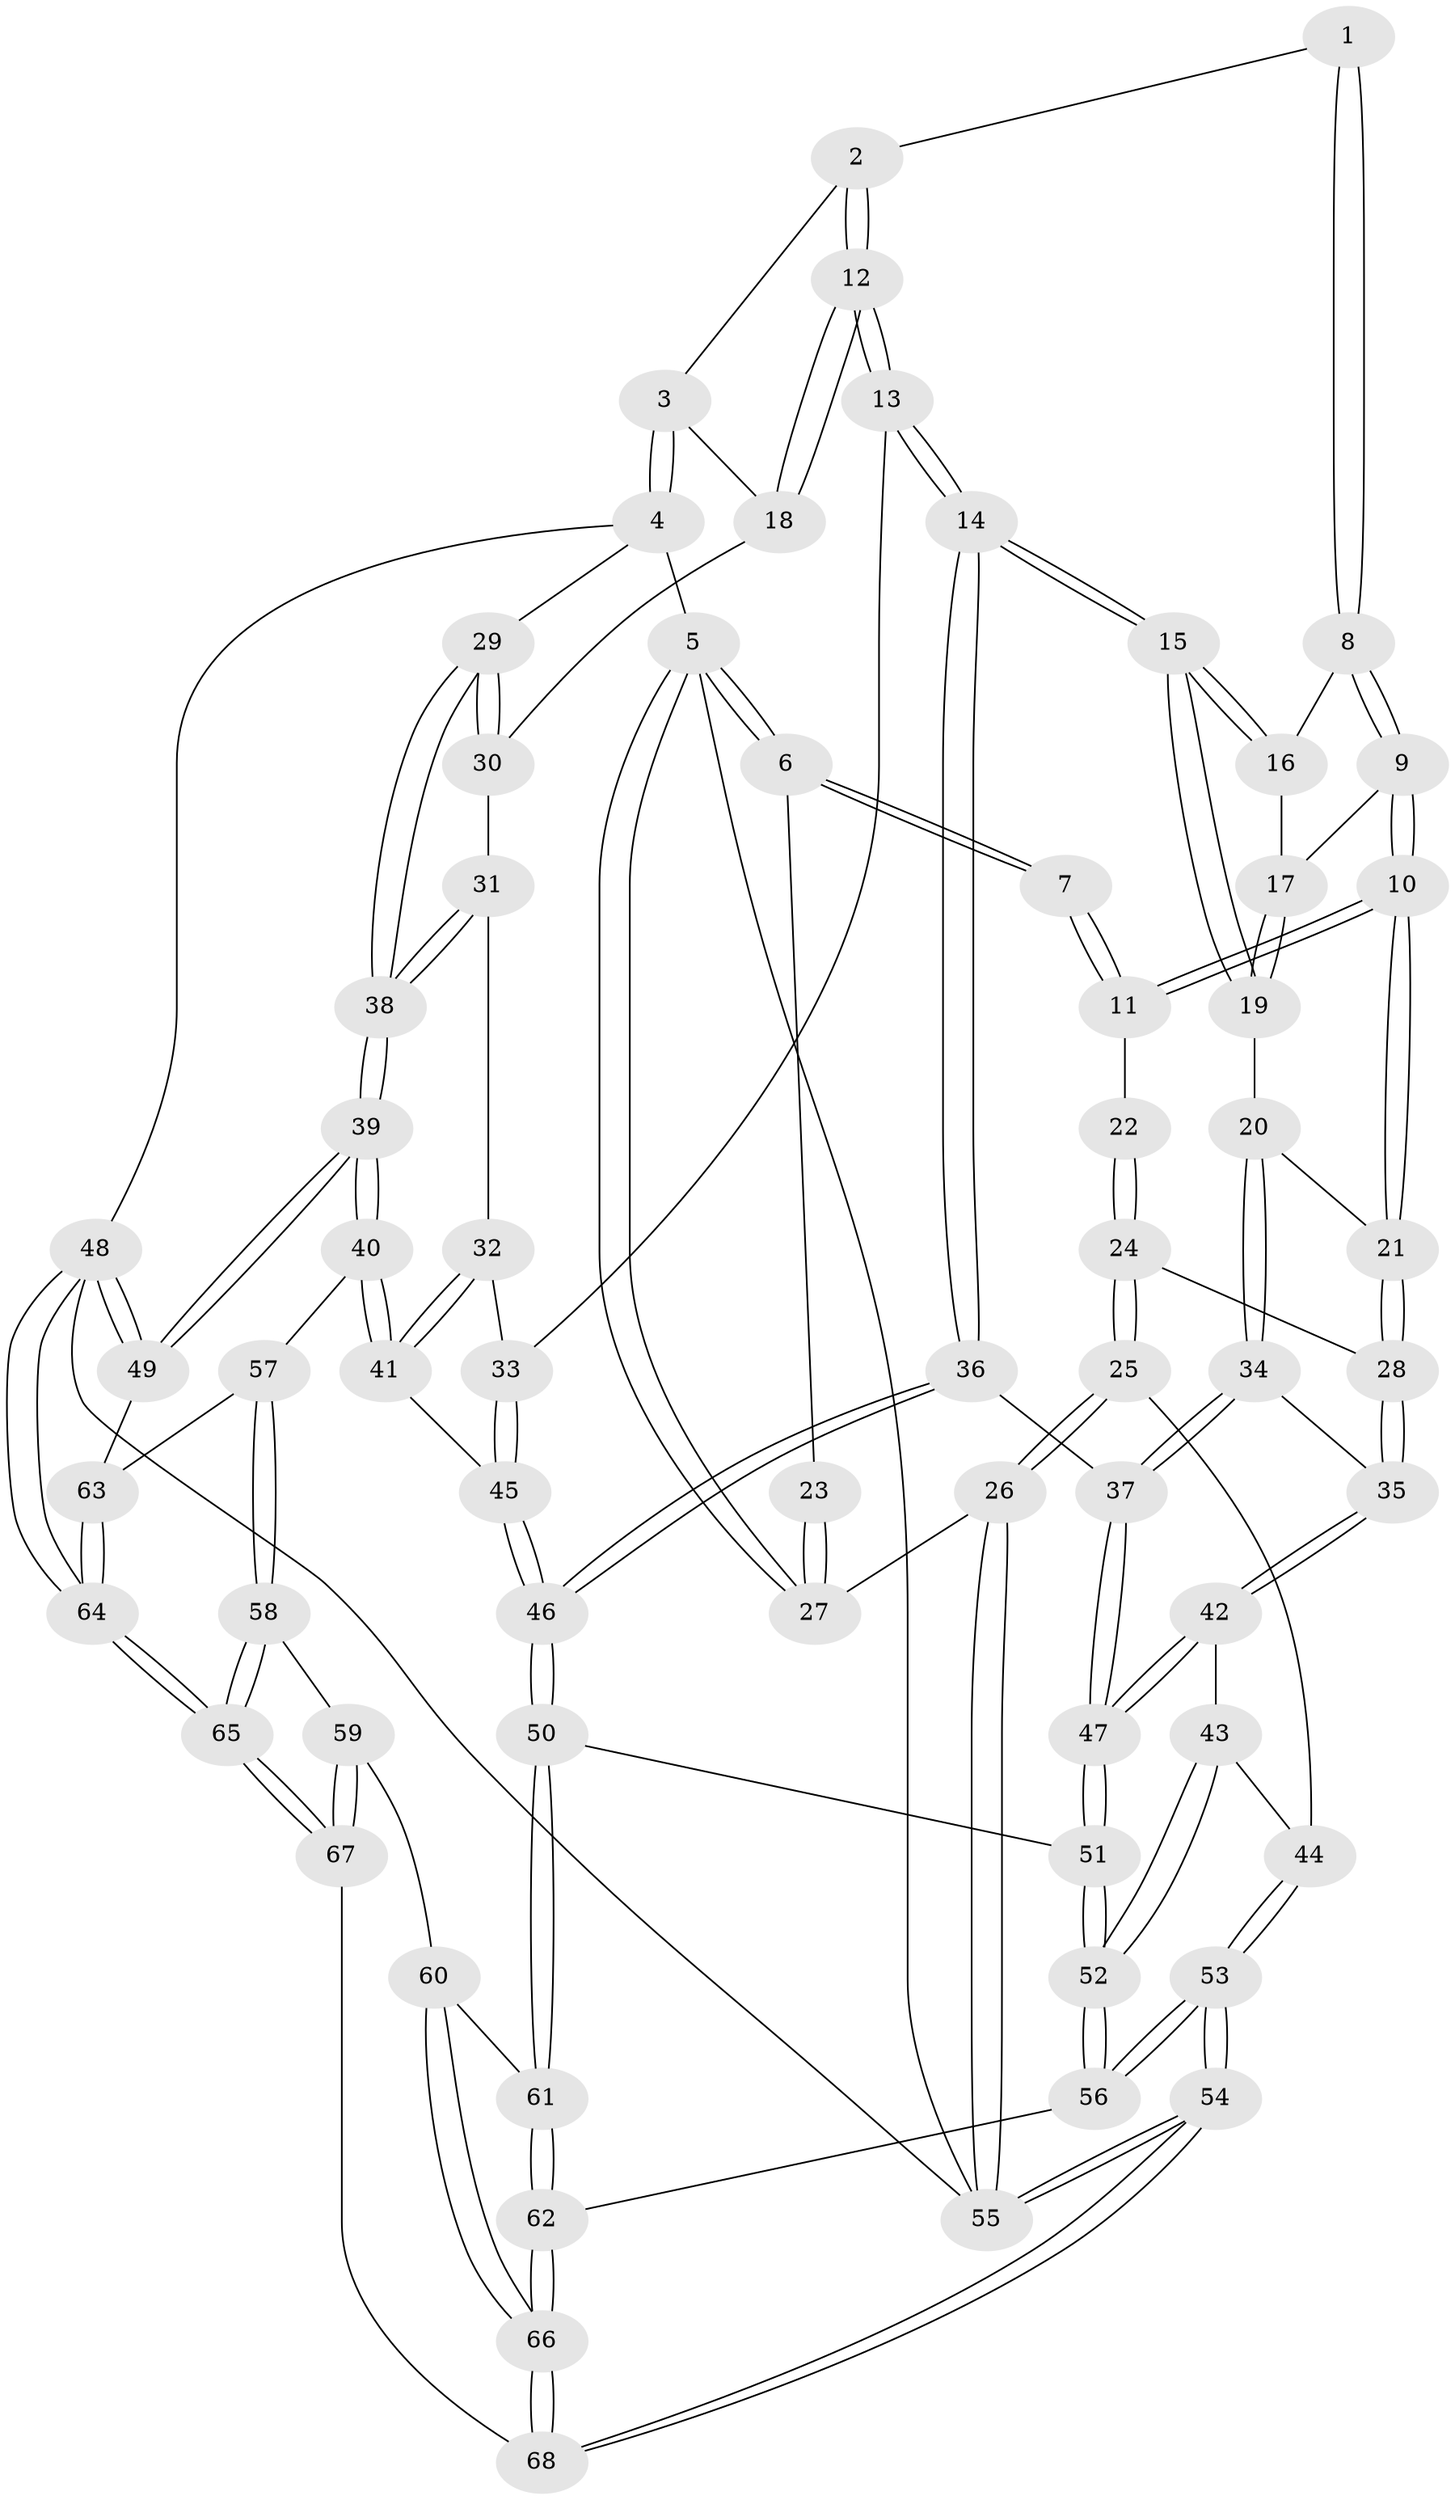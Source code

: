 // coarse degree distribution, {2: 0.1111111111111111, 3: 0.2962962962962963, 4: 0.18518518518518517, 6: 0.14814814814814814, 5: 0.18518518518518517, 7: 0.037037037037037035, 8: 0.037037037037037035}
// Generated by graph-tools (version 1.1) at 2025/06/03/04/25 22:06:56]
// undirected, 68 vertices, 167 edges
graph export_dot {
graph [start="1"]
  node [color=gray90,style=filled];
  1 [pos="+0.5382425934132092+0"];
  2 [pos="+0.7543808930867825+0"];
  3 [pos="+1+0"];
  4 [pos="+1+0"];
  5 [pos="+0+0"];
  6 [pos="+0+0"];
  7 [pos="+0.25080561516426925+0"];
  8 [pos="+0.5238077774273242+0"];
  9 [pos="+0.381058352402051+0.08814419302760525"];
  10 [pos="+0.277610359001844+0.10624057049206923"];
  11 [pos="+0.23608434394893504+0.054702835469034684"];
  12 [pos="+0.7521435587962679+0.17457500079227017"];
  13 [pos="+0.6447922129831035+0.2651260614053493"];
  14 [pos="+0.6355646163289811+0.2663449925965698"];
  15 [pos="+0.6260731776347334+0.2597867713837432"];
  16 [pos="+0.5315948203438895+0"];
  17 [pos="+0.4437231927861507+0.11500154081722924"];
  18 [pos="+0.8269710733215323+0.1788880385941138"];
  19 [pos="+0.5115074681579977+0.2336963717337556"];
  20 [pos="+0.3484883793178652+0.252130353165432"];
  21 [pos="+0.30515518229622735+0.23134312359254913"];
  22 [pos="+0.12818936188285276+0.10552860367083328"];
  23 [pos="+0.0964275974366697+0.10709248650883077"];
  24 [pos="+0.14433646229496203+0.3341622846090806"];
  25 [pos="+0.0283277660151758+0.41366114017790034"];
  26 [pos="+0+0.37165258178151095"];
  27 [pos="+0+0.32180846850167477"];
  28 [pos="+0.19114137432222686+0.31880705238850676"];
  29 [pos="+1+0"];
  30 [pos="+0.90181808054195+0.19555887250550694"];
  31 [pos="+0.9424860523327934+0.34926496703052484"];
  32 [pos="+0.837484494853926+0.38459480113806294"];
  33 [pos="+0.6759731569796739+0.2963071217003831"];
  34 [pos="+0.3712865263617657+0.37143334242048504"];
  35 [pos="+0.3074842352453937+0.42510953356831305"];
  36 [pos="+0.5581638091567123+0.416040686975475"];
  37 [pos="+0.45458037256922423+0.43024059762488787"];
  38 [pos="+1+0.5220852494502499"];
  39 [pos="+1+0.587482430400864"];
  40 [pos="+0.9255169005146516+0.6176265671355502"];
  41 [pos="+0.8483232544999536+0.540084550297401"];
  42 [pos="+0.2985535446397385+0.5113357491828838"];
  43 [pos="+0.280089340537809+0.5183170069175113"];
  44 [pos="+0.07419019147102456+0.46834255910568495"];
  45 [pos="+0.7596090139507754+0.5125488479105564"];
  46 [pos="+0.5907293203416724+0.5863988213928891"];
  47 [pos="+0.36586966594539083+0.529992785463673"];
  48 [pos="+1+1"];
  49 [pos="+1+0.78787711861616"];
  50 [pos="+0.5691332478523297+0.678120799687545"];
  51 [pos="+0.44922709892427676+0.6641640801244085"];
  52 [pos="+0.22547515968077944+0.7842697566054815"];
  53 [pos="+0.1588890464395164+0.8361969210089639"];
  54 [pos="+0+1"];
  55 [pos="+0+1"];
  56 [pos="+0.18325925467887902+0.8251959773514101"];
  57 [pos="+0.7922341385210018+0.7377629793348175"];
  58 [pos="+0.7754008256492423+0.7473609917486622"];
  59 [pos="+0.6867864305131768+0.776685734897429"];
  60 [pos="+0.6685131535190043+0.7704626125020887"];
  61 [pos="+0.6042771724518731+0.7291528606149839"];
  62 [pos="+0.4417741901923458+0.8948827379265832"];
  63 [pos="+0.8991231188735961+0.8198227665000039"];
  64 [pos="+1+1"];
  65 [pos="+1+1"];
  66 [pos="+0.4991159464760599+1"];
  67 [pos="+0.8076847591091703+1"];
  68 [pos="+0.5009873299359092+1"];
  1 -- 2;
  1 -- 8;
  1 -- 8;
  2 -- 3;
  2 -- 12;
  2 -- 12;
  3 -- 4;
  3 -- 4;
  3 -- 18;
  4 -- 5;
  4 -- 29;
  4 -- 48;
  5 -- 6;
  5 -- 6;
  5 -- 27;
  5 -- 27;
  5 -- 55;
  6 -- 7;
  6 -- 7;
  6 -- 23;
  7 -- 11;
  7 -- 11;
  8 -- 9;
  8 -- 9;
  8 -- 16;
  9 -- 10;
  9 -- 10;
  9 -- 17;
  10 -- 11;
  10 -- 11;
  10 -- 21;
  10 -- 21;
  11 -- 22;
  12 -- 13;
  12 -- 13;
  12 -- 18;
  12 -- 18;
  13 -- 14;
  13 -- 14;
  13 -- 33;
  14 -- 15;
  14 -- 15;
  14 -- 36;
  14 -- 36;
  15 -- 16;
  15 -- 16;
  15 -- 19;
  15 -- 19;
  16 -- 17;
  17 -- 19;
  17 -- 19;
  18 -- 30;
  19 -- 20;
  20 -- 21;
  20 -- 34;
  20 -- 34;
  21 -- 28;
  21 -- 28;
  22 -- 24;
  22 -- 24;
  23 -- 27;
  23 -- 27;
  24 -- 25;
  24 -- 25;
  24 -- 28;
  25 -- 26;
  25 -- 26;
  25 -- 44;
  26 -- 27;
  26 -- 55;
  26 -- 55;
  28 -- 35;
  28 -- 35;
  29 -- 30;
  29 -- 30;
  29 -- 38;
  29 -- 38;
  30 -- 31;
  31 -- 32;
  31 -- 38;
  31 -- 38;
  32 -- 33;
  32 -- 41;
  32 -- 41;
  33 -- 45;
  33 -- 45;
  34 -- 35;
  34 -- 37;
  34 -- 37;
  35 -- 42;
  35 -- 42;
  36 -- 37;
  36 -- 46;
  36 -- 46;
  37 -- 47;
  37 -- 47;
  38 -- 39;
  38 -- 39;
  39 -- 40;
  39 -- 40;
  39 -- 49;
  39 -- 49;
  40 -- 41;
  40 -- 41;
  40 -- 57;
  41 -- 45;
  42 -- 43;
  42 -- 47;
  42 -- 47;
  43 -- 44;
  43 -- 52;
  43 -- 52;
  44 -- 53;
  44 -- 53;
  45 -- 46;
  45 -- 46;
  46 -- 50;
  46 -- 50;
  47 -- 51;
  47 -- 51;
  48 -- 49;
  48 -- 49;
  48 -- 64;
  48 -- 64;
  48 -- 55;
  49 -- 63;
  50 -- 51;
  50 -- 61;
  50 -- 61;
  51 -- 52;
  51 -- 52;
  52 -- 56;
  52 -- 56;
  53 -- 54;
  53 -- 54;
  53 -- 56;
  53 -- 56;
  54 -- 55;
  54 -- 55;
  54 -- 68;
  54 -- 68;
  56 -- 62;
  57 -- 58;
  57 -- 58;
  57 -- 63;
  58 -- 59;
  58 -- 65;
  58 -- 65;
  59 -- 60;
  59 -- 67;
  59 -- 67;
  60 -- 61;
  60 -- 66;
  60 -- 66;
  61 -- 62;
  61 -- 62;
  62 -- 66;
  62 -- 66;
  63 -- 64;
  63 -- 64;
  64 -- 65;
  64 -- 65;
  65 -- 67;
  65 -- 67;
  66 -- 68;
  66 -- 68;
  67 -- 68;
}
